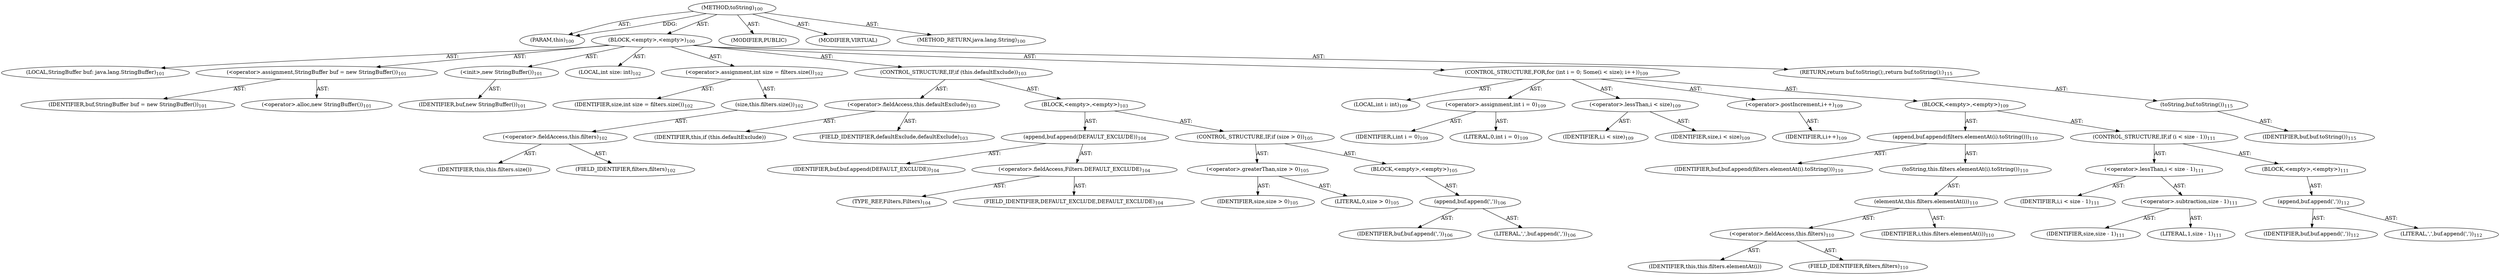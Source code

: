 digraph "toString" {  
"111669149700" [label = <(METHOD,toString)<SUB>100</SUB>> ]
"115964116999" [label = <(PARAM,this)<SUB>100</SUB>> ]
"25769803780" [label = <(BLOCK,&lt;empty&gt;,&lt;empty&gt;)<SUB>100</SUB>> ]
"94489280512" [label = <(LOCAL,StringBuffer buf: java.lang.StringBuffer)<SUB>101</SUB>> ]
"30064771085" [label = <(&lt;operator&gt;.assignment,StringBuffer buf = new StringBuffer())<SUB>101</SUB>> ]
"68719476745" [label = <(IDENTIFIER,buf,StringBuffer buf = new StringBuffer())<SUB>101</SUB>> ]
"30064771086" [label = <(&lt;operator&gt;.alloc,new StringBuffer())<SUB>101</SUB>> ]
"30064771087" [label = <(&lt;init&gt;,new StringBuffer())<SUB>101</SUB>> ]
"68719476746" [label = <(IDENTIFIER,buf,new StringBuffer())<SUB>101</SUB>> ]
"94489280513" [label = <(LOCAL,int size: int)<SUB>102</SUB>> ]
"30064771088" [label = <(&lt;operator&gt;.assignment,int size = filters.size())<SUB>102</SUB>> ]
"68719476747" [label = <(IDENTIFIER,size,int size = filters.size())<SUB>102</SUB>> ]
"30064771089" [label = <(size,this.filters.size())<SUB>102</SUB>> ]
"30064771090" [label = <(&lt;operator&gt;.fieldAccess,this.filters)<SUB>102</SUB>> ]
"68719476748" [label = <(IDENTIFIER,this,this.filters.size())> ]
"55834574854" [label = <(FIELD_IDENTIFIER,filters,filters)<SUB>102</SUB>> ]
"47244640256" [label = <(CONTROL_STRUCTURE,IF,if (this.defaultExclude))<SUB>103</SUB>> ]
"30064771091" [label = <(&lt;operator&gt;.fieldAccess,this.defaultExclude)<SUB>103</SUB>> ]
"68719476749" [label = <(IDENTIFIER,this,if (this.defaultExclude))> ]
"55834574855" [label = <(FIELD_IDENTIFIER,defaultExclude,defaultExclude)<SUB>103</SUB>> ]
"25769803781" [label = <(BLOCK,&lt;empty&gt;,&lt;empty&gt;)<SUB>103</SUB>> ]
"30064771092" [label = <(append,buf.append(DEFAULT_EXCLUDE))<SUB>104</SUB>> ]
"68719476750" [label = <(IDENTIFIER,buf,buf.append(DEFAULT_EXCLUDE))<SUB>104</SUB>> ]
"30064771093" [label = <(&lt;operator&gt;.fieldAccess,Filters.DEFAULT_EXCLUDE)<SUB>104</SUB>> ]
"180388626432" [label = <(TYPE_REF,Filters,Filters)<SUB>104</SUB>> ]
"55834574856" [label = <(FIELD_IDENTIFIER,DEFAULT_EXCLUDE,DEFAULT_EXCLUDE)<SUB>104</SUB>> ]
"47244640257" [label = <(CONTROL_STRUCTURE,IF,if (size &gt; 0))<SUB>105</SUB>> ]
"30064771094" [label = <(&lt;operator&gt;.greaterThan,size &gt; 0)<SUB>105</SUB>> ]
"68719476751" [label = <(IDENTIFIER,size,size &gt; 0)<SUB>105</SUB>> ]
"90194313217" [label = <(LITERAL,0,size &gt; 0)<SUB>105</SUB>> ]
"25769803782" [label = <(BLOCK,&lt;empty&gt;,&lt;empty&gt;)<SUB>105</SUB>> ]
"30064771095" [label = <(append,buf.append(','))<SUB>106</SUB>> ]
"68719476752" [label = <(IDENTIFIER,buf,buf.append(','))<SUB>106</SUB>> ]
"90194313218" [label = <(LITERAL,',',buf.append(','))<SUB>106</SUB>> ]
"47244640258" [label = <(CONTROL_STRUCTURE,FOR,for (int i = 0; Some(i &lt; size); i++))<SUB>109</SUB>> ]
"94489280514" [label = <(LOCAL,int i: int)<SUB>109</SUB>> ]
"30064771096" [label = <(&lt;operator&gt;.assignment,int i = 0)<SUB>109</SUB>> ]
"68719476753" [label = <(IDENTIFIER,i,int i = 0)<SUB>109</SUB>> ]
"90194313219" [label = <(LITERAL,0,int i = 0)<SUB>109</SUB>> ]
"30064771097" [label = <(&lt;operator&gt;.lessThan,i &lt; size)<SUB>109</SUB>> ]
"68719476754" [label = <(IDENTIFIER,i,i &lt; size)<SUB>109</SUB>> ]
"68719476755" [label = <(IDENTIFIER,size,i &lt; size)<SUB>109</SUB>> ]
"30064771098" [label = <(&lt;operator&gt;.postIncrement,i++)<SUB>109</SUB>> ]
"68719476756" [label = <(IDENTIFIER,i,i++)<SUB>109</SUB>> ]
"25769803783" [label = <(BLOCK,&lt;empty&gt;,&lt;empty&gt;)<SUB>109</SUB>> ]
"30064771099" [label = <(append,buf.append(filters.elementAt(i).toString()))<SUB>110</SUB>> ]
"68719476757" [label = <(IDENTIFIER,buf,buf.append(filters.elementAt(i).toString()))<SUB>110</SUB>> ]
"30064771100" [label = <(toString,this.filters.elementAt(i).toString())<SUB>110</SUB>> ]
"30064771101" [label = <(elementAt,this.filters.elementAt(i))<SUB>110</SUB>> ]
"30064771102" [label = <(&lt;operator&gt;.fieldAccess,this.filters)<SUB>110</SUB>> ]
"68719476758" [label = <(IDENTIFIER,this,this.filters.elementAt(i))> ]
"55834574857" [label = <(FIELD_IDENTIFIER,filters,filters)<SUB>110</SUB>> ]
"68719476759" [label = <(IDENTIFIER,i,this.filters.elementAt(i))<SUB>110</SUB>> ]
"47244640259" [label = <(CONTROL_STRUCTURE,IF,if (i &lt; size - 1))<SUB>111</SUB>> ]
"30064771103" [label = <(&lt;operator&gt;.lessThan,i &lt; size - 1)<SUB>111</SUB>> ]
"68719476760" [label = <(IDENTIFIER,i,i &lt; size - 1)<SUB>111</SUB>> ]
"30064771104" [label = <(&lt;operator&gt;.subtraction,size - 1)<SUB>111</SUB>> ]
"68719476761" [label = <(IDENTIFIER,size,size - 1)<SUB>111</SUB>> ]
"90194313220" [label = <(LITERAL,1,size - 1)<SUB>111</SUB>> ]
"25769803784" [label = <(BLOCK,&lt;empty&gt;,&lt;empty&gt;)<SUB>111</SUB>> ]
"30064771105" [label = <(append,buf.append(','))<SUB>112</SUB>> ]
"68719476762" [label = <(IDENTIFIER,buf,buf.append(','))<SUB>112</SUB>> ]
"90194313221" [label = <(LITERAL,',',buf.append(','))<SUB>112</SUB>> ]
"146028888064" [label = <(RETURN,return buf.toString();,return buf.toString();)<SUB>115</SUB>> ]
"30064771106" [label = <(toString,buf.toString())<SUB>115</SUB>> ]
"68719476763" [label = <(IDENTIFIER,buf,buf.toString())<SUB>115</SUB>> ]
"133143986188" [label = <(MODIFIER,PUBLIC)> ]
"133143986189" [label = <(MODIFIER,VIRTUAL)> ]
"128849018884" [label = <(METHOD_RETURN,java.lang.String)<SUB>100</SUB>> ]
  "111669149700" -> "115964116999"  [ label = "AST: "] 
  "111669149700" -> "25769803780"  [ label = "AST: "] 
  "111669149700" -> "133143986188"  [ label = "AST: "] 
  "111669149700" -> "133143986189"  [ label = "AST: "] 
  "111669149700" -> "128849018884"  [ label = "AST: "] 
  "25769803780" -> "94489280512"  [ label = "AST: "] 
  "25769803780" -> "30064771085"  [ label = "AST: "] 
  "25769803780" -> "30064771087"  [ label = "AST: "] 
  "25769803780" -> "94489280513"  [ label = "AST: "] 
  "25769803780" -> "30064771088"  [ label = "AST: "] 
  "25769803780" -> "47244640256"  [ label = "AST: "] 
  "25769803780" -> "47244640258"  [ label = "AST: "] 
  "25769803780" -> "146028888064"  [ label = "AST: "] 
  "30064771085" -> "68719476745"  [ label = "AST: "] 
  "30064771085" -> "30064771086"  [ label = "AST: "] 
  "30064771087" -> "68719476746"  [ label = "AST: "] 
  "30064771088" -> "68719476747"  [ label = "AST: "] 
  "30064771088" -> "30064771089"  [ label = "AST: "] 
  "30064771089" -> "30064771090"  [ label = "AST: "] 
  "30064771090" -> "68719476748"  [ label = "AST: "] 
  "30064771090" -> "55834574854"  [ label = "AST: "] 
  "47244640256" -> "30064771091"  [ label = "AST: "] 
  "47244640256" -> "25769803781"  [ label = "AST: "] 
  "30064771091" -> "68719476749"  [ label = "AST: "] 
  "30064771091" -> "55834574855"  [ label = "AST: "] 
  "25769803781" -> "30064771092"  [ label = "AST: "] 
  "25769803781" -> "47244640257"  [ label = "AST: "] 
  "30064771092" -> "68719476750"  [ label = "AST: "] 
  "30064771092" -> "30064771093"  [ label = "AST: "] 
  "30064771093" -> "180388626432"  [ label = "AST: "] 
  "30064771093" -> "55834574856"  [ label = "AST: "] 
  "47244640257" -> "30064771094"  [ label = "AST: "] 
  "47244640257" -> "25769803782"  [ label = "AST: "] 
  "30064771094" -> "68719476751"  [ label = "AST: "] 
  "30064771094" -> "90194313217"  [ label = "AST: "] 
  "25769803782" -> "30064771095"  [ label = "AST: "] 
  "30064771095" -> "68719476752"  [ label = "AST: "] 
  "30064771095" -> "90194313218"  [ label = "AST: "] 
  "47244640258" -> "94489280514"  [ label = "AST: "] 
  "47244640258" -> "30064771096"  [ label = "AST: "] 
  "47244640258" -> "30064771097"  [ label = "AST: "] 
  "47244640258" -> "30064771098"  [ label = "AST: "] 
  "47244640258" -> "25769803783"  [ label = "AST: "] 
  "30064771096" -> "68719476753"  [ label = "AST: "] 
  "30064771096" -> "90194313219"  [ label = "AST: "] 
  "30064771097" -> "68719476754"  [ label = "AST: "] 
  "30064771097" -> "68719476755"  [ label = "AST: "] 
  "30064771098" -> "68719476756"  [ label = "AST: "] 
  "25769803783" -> "30064771099"  [ label = "AST: "] 
  "25769803783" -> "47244640259"  [ label = "AST: "] 
  "30064771099" -> "68719476757"  [ label = "AST: "] 
  "30064771099" -> "30064771100"  [ label = "AST: "] 
  "30064771100" -> "30064771101"  [ label = "AST: "] 
  "30064771101" -> "30064771102"  [ label = "AST: "] 
  "30064771101" -> "68719476759"  [ label = "AST: "] 
  "30064771102" -> "68719476758"  [ label = "AST: "] 
  "30064771102" -> "55834574857"  [ label = "AST: "] 
  "47244640259" -> "30064771103"  [ label = "AST: "] 
  "47244640259" -> "25769803784"  [ label = "AST: "] 
  "30064771103" -> "68719476760"  [ label = "AST: "] 
  "30064771103" -> "30064771104"  [ label = "AST: "] 
  "30064771104" -> "68719476761"  [ label = "AST: "] 
  "30064771104" -> "90194313220"  [ label = "AST: "] 
  "25769803784" -> "30064771105"  [ label = "AST: "] 
  "30064771105" -> "68719476762"  [ label = "AST: "] 
  "30064771105" -> "90194313221"  [ label = "AST: "] 
  "146028888064" -> "30064771106"  [ label = "AST: "] 
  "30064771106" -> "68719476763"  [ label = "AST: "] 
  "111669149700" -> "115964116999"  [ label = "DDG: "] 
}
